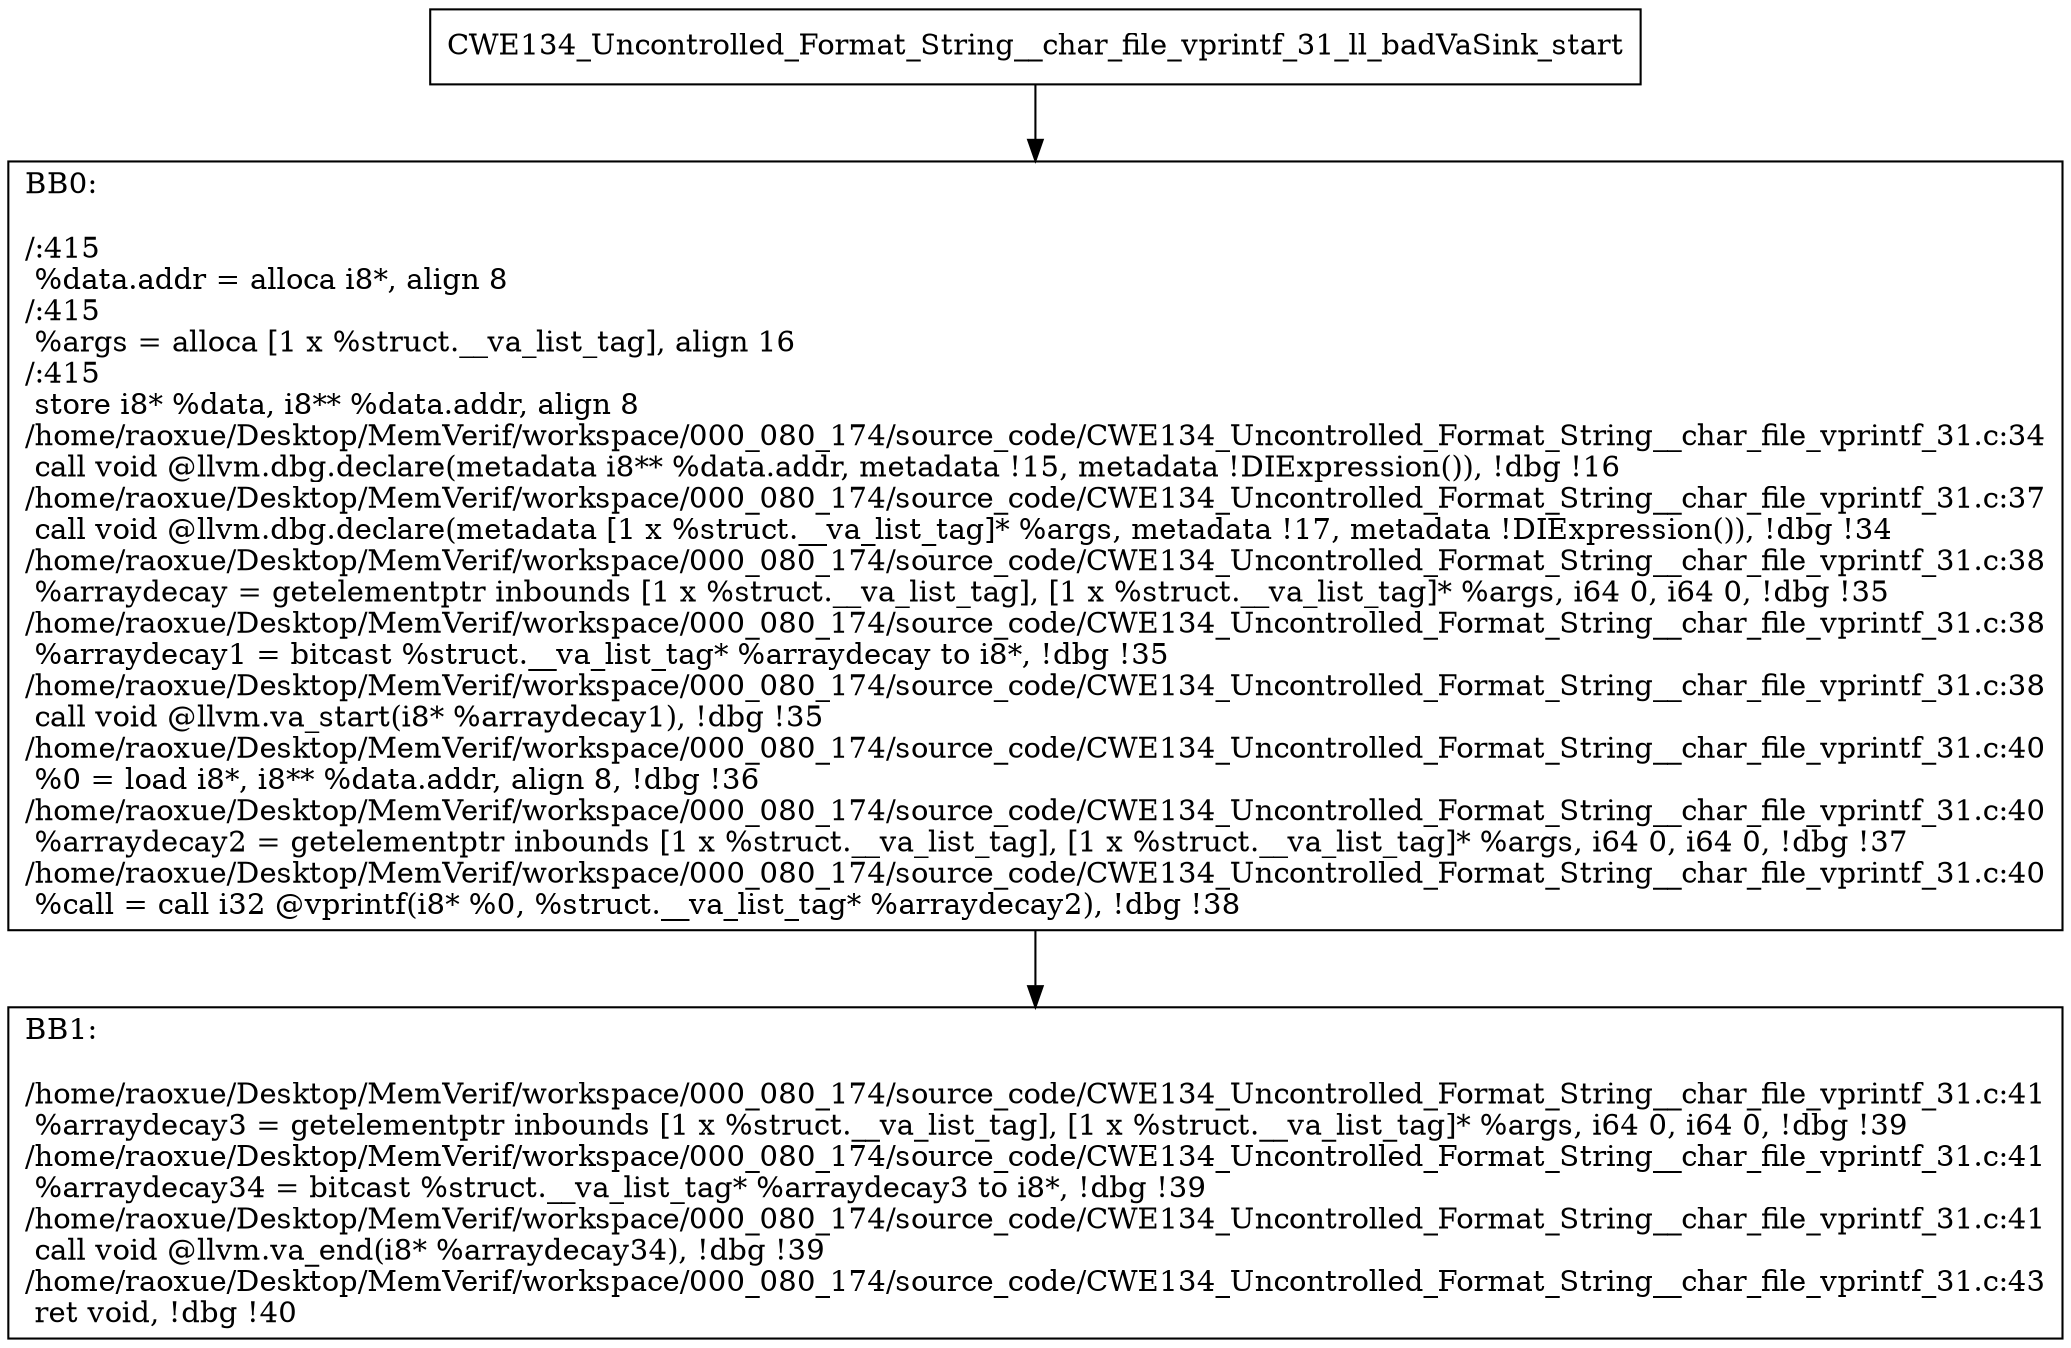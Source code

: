 digraph "CFG for'CWE134_Uncontrolled_Format_String__char_file_vprintf_31_ll_badVaSink' function" {
	BBCWE134_Uncontrolled_Format_String__char_file_vprintf_31_ll_badVaSink_start[shape=record,label="{CWE134_Uncontrolled_Format_String__char_file_vprintf_31_ll_badVaSink_start}"];
	BBCWE134_Uncontrolled_Format_String__char_file_vprintf_31_ll_badVaSink_start-> CWE134_Uncontrolled_Format_String__char_file_vprintf_31_ll_badVaSinkBB0;
	CWE134_Uncontrolled_Format_String__char_file_vprintf_31_ll_badVaSinkBB0 [shape=record, label="{BB0:\l\l/:415\l
  %data.addr = alloca i8*, align 8\l
/:415\l
  %args = alloca [1 x %struct.__va_list_tag], align 16\l
/:415\l
  store i8* %data, i8** %data.addr, align 8\l
/home/raoxue/Desktop/MemVerif/workspace/000_080_174/source_code/CWE134_Uncontrolled_Format_String__char_file_vprintf_31.c:34\l
  call void @llvm.dbg.declare(metadata i8** %data.addr, metadata !15, metadata !DIExpression()), !dbg !16\l
/home/raoxue/Desktop/MemVerif/workspace/000_080_174/source_code/CWE134_Uncontrolled_Format_String__char_file_vprintf_31.c:37\l
  call void @llvm.dbg.declare(metadata [1 x %struct.__va_list_tag]* %args, metadata !17, metadata !DIExpression()), !dbg !34\l
/home/raoxue/Desktop/MemVerif/workspace/000_080_174/source_code/CWE134_Uncontrolled_Format_String__char_file_vprintf_31.c:38\l
  %arraydecay = getelementptr inbounds [1 x %struct.__va_list_tag], [1 x %struct.__va_list_tag]* %args, i64 0, i64 0, !dbg !35\l
/home/raoxue/Desktop/MemVerif/workspace/000_080_174/source_code/CWE134_Uncontrolled_Format_String__char_file_vprintf_31.c:38\l
  %arraydecay1 = bitcast %struct.__va_list_tag* %arraydecay to i8*, !dbg !35\l
/home/raoxue/Desktop/MemVerif/workspace/000_080_174/source_code/CWE134_Uncontrolled_Format_String__char_file_vprintf_31.c:38\l
  call void @llvm.va_start(i8* %arraydecay1), !dbg !35\l
/home/raoxue/Desktop/MemVerif/workspace/000_080_174/source_code/CWE134_Uncontrolled_Format_String__char_file_vprintf_31.c:40\l
  %0 = load i8*, i8** %data.addr, align 8, !dbg !36\l
/home/raoxue/Desktop/MemVerif/workspace/000_080_174/source_code/CWE134_Uncontrolled_Format_String__char_file_vprintf_31.c:40\l
  %arraydecay2 = getelementptr inbounds [1 x %struct.__va_list_tag], [1 x %struct.__va_list_tag]* %args, i64 0, i64 0, !dbg !37\l
/home/raoxue/Desktop/MemVerif/workspace/000_080_174/source_code/CWE134_Uncontrolled_Format_String__char_file_vprintf_31.c:40\l
  %call = call i32 @vprintf(i8* %0, %struct.__va_list_tag* %arraydecay2), !dbg !38\l
}"];
	CWE134_Uncontrolled_Format_String__char_file_vprintf_31_ll_badVaSinkBB0-> CWE134_Uncontrolled_Format_String__char_file_vprintf_31_ll_badVaSinkBB1;
	CWE134_Uncontrolled_Format_String__char_file_vprintf_31_ll_badVaSinkBB1 [shape=record, label="{BB1:\l\l/home/raoxue/Desktop/MemVerif/workspace/000_080_174/source_code/CWE134_Uncontrolled_Format_String__char_file_vprintf_31.c:41\l
  %arraydecay3 = getelementptr inbounds [1 x %struct.__va_list_tag], [1 x %struct.__va_list_tag]* %args, i64 0, i64 0, !dbg !39\l
/home/raoxue/Desktop/MemVerif/workspace/000_080_174/source_code/CWE134_Uncontrolled_Format_String__char_file_vprintf_31.c:41\l
  %arraydecay34 = bitcast %struct.__va_list_tag* %arraydecay3 to i8*, !dbg !39\l
/home/raoxue/Desktop/MemVerif/workspace/000_080_174/source_code/CWE134_Uncontrolled_Format_String__char_file_vprintf_31.c:41\l
  call void @llvm.va_end(i8* %arraydecay34), !dbg !39\l
/home/raoxue/Desktop/MemVerif/workspace/000_080_174/source_code/CWE134_Uncontrolled_Format_String__char_file_vprintf_31.c:43\l
  ret void, !dbg !40\l
}"];
}
